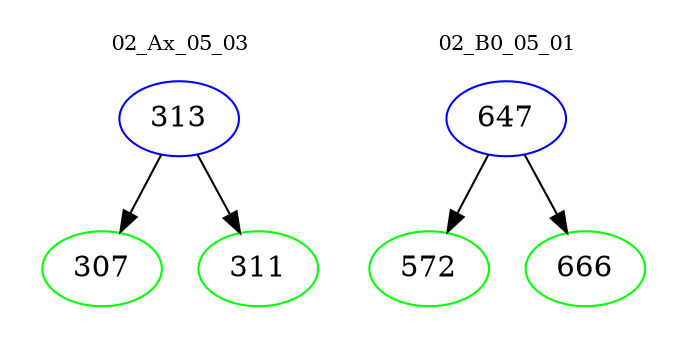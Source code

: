 digraph{
subgraph cluster_0 {
color = white
label = "02_Ax_05_03";
fontsize=10;
T0_313 [label="313", color="blue"]
T0_313 -> T0_307 [color="black"]
T0_307 [label="307", color="green"]
T0_313 -> T0_311 [color="black"]
T0_311 [label="311", color="green"]
}
subgraph cluster_1 {
color = white
label = "02_B0_05_01";
fontsize=10;
T1_647 [label="647", color="blue"]
T1_647 -> T1_572 [color="black"]
T1_572 [label="572", color="green"]
T1_647 -> T1_666 [color="black"]
T1_666 [label="666", color="green"]
}
}
